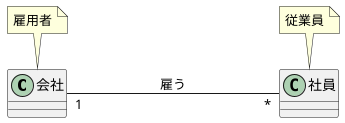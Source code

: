 @startuml

left to right direction

class 会社{}
class 社員
会社"1" ---- "*" 社員:雇う
note top of 会社:雇用者
note top of 社員:従業員
@enduml